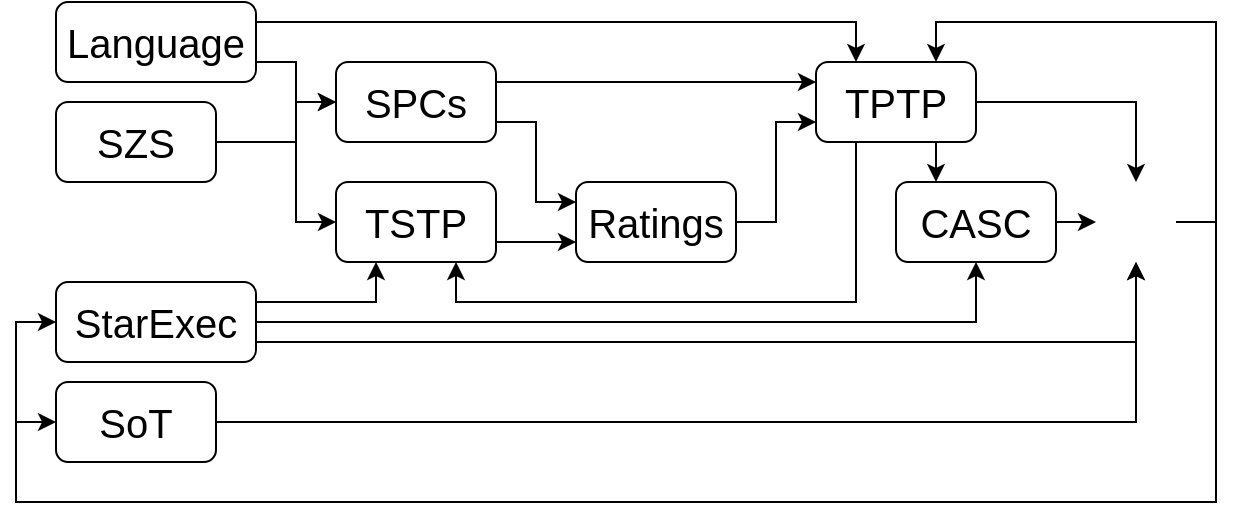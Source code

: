 <mxfile version="23.1.5" type="device">
  <diagram name="Page-1" id="uqgvIvUCK6CzbPvATyQK">
    <mxGraphModel dx="1114" dy="854" grid="1" gridSize="10" guides="1" tooltips="1" connect="1" arrows="1" fold="1" page="1" pageScale="1" pageWidth="1100" pageHeight="850" math="0" shadow="0">
      <root>
        <mxCell id="0" />
        <mxCell id="1" parent="0" />
        <mxCell id="HshRdWOyy7-usdvPD1zY-7" value="" style="group" parent="1" vertex="1" connectable="0">
          <mxGeometry x="540" y="190" width="80" height="40" as="geometry" />
        </mxCell>
        <mxCell id="HshRdWOyy7-usdvPD1zY-4" value="" style="rounded=1;whiteSpace=wrap;html=1;" parent="HshRdWOyy7-usdvPD1zY-7" vertex="1">
          <mxGeometry width="80" height="40" as="geometry" />
        </mxCell>
        <mxCell id="HshRdWOyy7-usdvPD1zY-6" value="&lt;font style=&quot;font-size: 20px;&quot;&gt;CASC&lt;/font&gt;" style="text;html=1;strokeColor=none;fillColor=none;align=center;verticalAlign=middle;whiteSpace=wrap;rounded=0;" parent="HshRdWOyy7-usdvPD1zY-7" vertex="1">
          <mxGeometry x="10" y="5" width="60" height="30" as="geometry" />
        </mxCell>
        <mxCell id="HshRdWOyy7-usdvPD1zY-8" value="" style="group" parent="1" vertex="1" connectable="0">
          <mxGeometry x="260" y="190" width="80" height="40" as="geometry" />
        </mxCell>
        <mxCell id="HshRdWOyy7-usdvPD1zY-9" value="" style="rounded=1;whiteSpace=wrap;html=1;" parent="HshRdWOyy7-usdvPD1zY-8" vertex="1">
          <mxGeometry width="80" height="40" as="geometry" />
        </mxCell>
        <mxCell id="HshRdWOyy7-usdvPD1zY-10" value="&lt;font style=&quot;font-size: 20px;&quot;&gt;TSTP&lt;/font&gt;" style="text;html=1;strokeColor=none;fillColor=none;align=center;verticalAlign=middle;whiteSpace=wrap;rounded=0;" parent="HshRdWOyy7-usdvPD1zY-8" vertex="1">
          <mxGeometry x="10" y="5" width="60" height="30" as="geometry" />
        </mxCell>
        <mxCell id="HshRdWOyy7-usdvPD1zY-11" value="" style="group" parent="1" vertex="1" connectable="0">
          <mxGeometry x="500" y="130" width="80" height="40" as="geometry" />
        </mxCell>
        <mxCell id="HshRdWOyy7-usdvPD1zY-12" value="" style="rounded=1;whiteSpace=wrap;html=1;" parent="HshRdWOyy7-usdvPD1zY-11" vertex="1">
          <mxGeometry width="80" height="40" as="geometry" />
        </mxCell>
        <mxCell id="HshRdWOyy7-usdvPD1zY-13" value="&lt;font style=&quot;font-size: 20px;&quot;&gt;TPTP&lt;/font&gt;" style="text;html=1;strokeColor=none;fillColor=none;align=center;verticalAlign=middle;whiteSpace=wrap;rounded=0;" parent="HshRdWOyy7-usdvPD1zY-11" vertex="1">
          <mxGeometry x="10" y="5" width="60" height="30" as="geometry" />
        </mxCell>
        <mxCell id="HshRdWOyy7-usdvPD1zY-14" value="" style="group" parent="1" vertex="1" connectable="0">
          <mxGeometry x="380" y="190" width="80" height="40" as="geometry" />
        </mxCell>
        <mxCell id="HshRdWOyy7-usdvPD1zY-15" value="" style="rounded=1;whiteSpace=wrap;html=1;" parent="HshRdWOyy7-usdvPD1zY-14" vertex="1">
          <mxGeometry width="80" height="40" as="geometry" />
        </mxCell>
        <mxCell id="HshRdWOyy7-usdvPD1zY-16" value="&lt;font style=&quot;font-size: 20px;&quot;&gt;Ratings&lt;/font&gt;" style="text;html=1;strokeColor=none;fillColor=none;align=center;verticalAlign=middle;whiteSpace=wrap;rounded=0;" parent="HshRdWOyy7-usdvPD1zY-14" vertex="1">
          <mxGeometry x="10" y="5" width="60" height="30" as="geometry" />
        </mxCell>
        <mxCell id="HshRdWOyy7-usdvPD1zY-17" value="" style="group" parent="1" vertex="1" connectable="0">
          <mxGeometry x="120" y="100" width="100" height="40" as="geometry" />
        </mxCell>
        <mxCell id="HshRdWOyy7-usdvPD1zY-18" value="" style="rounded=1;whiteSpace=wrap;html=1;" parent="HshRdWOyy7-usdvPD1zY-17" vertex="1">
          <mxGeometry width="100" height="40" as="geometry" />
        </mxCell>
        <mxCell id="HshRdWOyy7-usdvPD1zY-19" value="&lt;font style=&quot;font-size: 20px;&quot;&gt;Language&lt;/font&gt;" style="text;html=1;strokeColor=none;fillColor=none;align=center;verticalAlign=middle;whiteSpace=wrap;rounded=0;" parent="HshRdWOyy7-usdvPD1zY-17" vertex="1">
          <mxGeometry x="20" y="5" width="60" height="30" as="geometry" />
        </mxCell>
        <mxCell id="HshRdWOyy7-usdvPD1zY-20" value="" style="group" parent="1" vertex="1" connectable="0">
          <mxGeometry x="120" y="290" width="80" height="40" as="geometry" />
        </mxCell>
        <mxCell id="HshRdWOyy7-usdvPD1zY-21" value="" style="rounded=1;whiteSpace=wrap;html=1;" parent="HshRdWOyy7-usdvPD1zY-20" vertex="1">
          <mxGeometry width="80" height="40" as="geometry" />
        </mxCell>
        <mxCell id="HshRdWOyy7-usdvPD1zY-22" value="&lt;font style=&quot;font-size: 20px;&quot;&gt;SoT&lt;/font&gt;" style="text;html=1;strokeColor=none;fillColor=none;align=center;verticalAlign=middle;whiteSpace=wrap;rounded=0;" parent="HshRdWOyy7-usdvPD1zY-20" vertex="1">
          <mxGeometry x="10" y="5" width="60" height="30" as="geometry" />
        </mxCell>
        <mxCell id="HshRdWOyy7-usdvPD1zY-23" value="" style="group" parent="1" vertex="1" connectable="0">
          <mxGeometry x="260" y="130" width="80" height="40" as="geometry" />
        </mxCell>
        <mxCell id="HshRdWOyy7-usdvPD1zY-24" value="" style="rounded=1;whiteSpace=wrap;html=1;" parent="HshRdWOyy7-usdvPD1zY-23" vertex="1">
          <mxGeometry width="80" height="40" as="geometry" />
        </mxCell>
        <mxCell id="HshRdWOyy7-usdvPD1zY-25" value="&lt;font style=&quot;font-size: 20px;&quot;&gt;SPCs&lt;/font&gt;" style="text;html=1;strokeColor=none;fillColor=none;align=center;verticalAlign=middle;whiteSpace=wrap;rounded=0;" parent="HshRdWOyy7-usdvPD1zY-23" vertex="1">
          <mxGeometry x="10" y="5" width="60" height="30" as="geometry" />
        </mxCell>
        <mxCell id="HshRdWOyy7-usdvPD1zY-26" value="" style="group" parent="1" vertex="1" connectable="0">
          <mxGeometry x="120" y="150" width="80" height="40" as="geometry" />
        </mxCell>
        <mxCell id="HshRdWOyy7-usdvPD1zY-27" value="" style="rounded=1;whiteSpace=wrap;html=1;" parent="HshRdWOyy7-usdvPD1zY-26" vertex="1">
          <mxGeometry width="80" height="40" as="geometry" />
        </mxCell>
        <mxCell id="HshRdWOyy7-usdvPD1zY-28" value="&lt;font style=&quot;font-size: 20px;&quot;&gt;SZS&lt;/font&gt;" style="text;html=1;strokeColor=none;fillColor=none;align=center;verticalAlign=middle;whiteSpace=wrap;rounded=0;" parent="HshRdWOyy7-usdvPD1zY-26" vertex="1">
          <mxGeometry x="10" y="5" width="60" height="30" as="geometry" />
        </mxCell>
        <mxCell id="HshRdWOyy7-usdvPD1zY-33" value="" style="group" parent="1" vertex="1" connectable="0">
          <mxGeometry x="120" y="240" width="100" height="40" as="geometry" />
        </mxCell>
        <mxCell id="HshRdWOyy7-usdvPD1zY-31" value="" style="rounded=1;whiteSpace=wrap;html=1;" parent="HshRdWOyy7-usdvPD1zY-33" vertex="1">
          <mxGeometry width="100" height="40" as="geometry" />
        </mxCell>
        <mxCell id="HshRdWOyy7-usdvPD1zY-32" value="&lt;font style=&quot;font-size: 20px;&quot;&gt;StarExec&lt;/font&gt;" style="text;html=1;strokeColor=none;fillColor=none;align=center;verticalAlign=middle;whiteSpace=wrap;rounded=0;" parent="HshRdWOyy7-usdvPD1zY-33" vertex="1">
          <mxGeometry x="20" y="5" width="60" height="30" as="geometry" />
        </mxCell>
        <mxCell id="HshRdWOyy7-usdvPD1zY-38" style="edgeStyle=orthogonalEdgeStyle;rounded=0;orthogonalLoop=1;jettySize=auto;html=1;exitX=1;exitY=0.5;exitDx=0;exitDy=0;entryX=0.25;entryY=1;entryDx=0;entryDy=0;" parent="1" source="HshRdWOyy7-usdvPD1zY-31" target="HshRdWOyy7-usdvPD1zY-9" edge="1">
          <mxGeometry relative="1" as="geometry">
            <Array as="points">
              <mxPoint x="220" y="250" />
              <mxPoint x="280" y="250" />
            </Array>
          </mxGeometry>
        </mxCell>
        <mxCell id="HshRdWOyy7-usdvPD1zY-39" style="edgeStyle=orthogonalEdgeStyle;rounded=0;orthogonalLoop=1;jettySize=auto;html=1;exitX=1;exitY=0.5;exitDx=0;exitDy=0;" parent="1" edge="1">
          <mxGeometry relative="1" as="geometry">
            <mxPoint x="220" y="255" as="sourcePoint" />
            <mxPoint x="580" y="230" as="targetPoint" />
            <Array as="points">
              <mxPoint x="220" y="260" />
              <mxPoint x="580" y="260" />
              <mxPoint x="580" y="230" />
            </Array>
          </mxGeometry>
        </mxCell>
        <mxCell id="HshRdWOyy7-usdvPD1zY-43" style="edgeStyle=orthogonalEdgeStyle;rounded=0;orthogonalLoop=1;jettySize=auto;html=1;exitX=1;exitY=0.5;exitDx=0;exitDy=0;entryX=0.25;entryY=0;entryDx=0;entryDy=0;" parent="1" source="HshRdWOyy7-usdvPD1zY-18" target="HshRdWOyy7-usdvPD1zY-12" edge="1">
          <mxGeometry relative="1" as="geometry">
            <mxPoint x="280" y="120" as="sourcePoint" />
            <mxPoint x="500" y="120" as="targetPoint" />
            <Array as="points">
              <mxPoint x="220" y="110" />
              <mxPoint x="520" y="110" />
            </Array>
          </mxGeometry>
        </mxCell>
        <mxCell id="HshRdWOyy7-usdvPD1zY-48" style="edgeStyle=orthogonalEdgeStyle;rounded=0;orthogonalLoop=1;jettySize=auto;html=1;exitX=0.75;exitY=1;exitDx=0;exitDy=0;entryX=0.25;entryY=0;entryDx=0;entryDy=0;" parent="1" source="HshRdWOyy7-usdvPD1zY-12" target="HshRdWOyy7-usdvPD1zY-4" edge="1">
          <mxGeometry relative="1" as="geometry">
            <Array as="points">
              <mxPoint x="560" y="180" />
              <mxPoint x="560" y="180" />
            </Array>
          </mxGeometry>
        </mxCell>
        <mxCell id="HshRdWOyy7-usdvPD1zY-49" style="edgeStyle=orthogonalEdgeStyle;rounded=0;orthogonalLoop=1;jettySize=auto;html=1;exitX=1;exitY=0.5;exitDx=0;exitDy=0;" parent="1" source="HshRdWOyy7-usdvPD1zY-9" edge="1">
          <mxGeometry relative="1" as="geometry">
            <mxPoint x="380" y="220" as="targetPoint" />
            <Array as="points">
              <mxPoint x="340" y="220" />
              <mxPoint x="380" y="220" />
            </Array>
          </mxGeometry>
        </mxCell>
        <mxCell id="HshRdWOyy7-usdvPD1zY-51" style="edgeStyle=orthogonalEdgeStyle;rounded=0;orthogonalLoop=1;jettySize=auto;html=1;exitX=1;exitY=0.5;exitDx=0;exitDy=0;entryX=0;entryY=0.5;entryDx=0;entryDy=0;" parent="1" source="HshRdWOyy7-usdvPD1zY-18" target="HshRdWOyy7-usdvPD1zY-24" edge="1">
          <mxGeometry relative="1" as="geometry">
            <mxPoint x="250" y="160" as="targetPoint" />
            <Array as="points">
              <mxPoint x="220" y="130" />
              <mxPoint x="240" y="130" />
              <mxPoint x="240" y="150" />
            </Array>
          </mxGeometry>
        </mxCell>
        <mxCell id="HshRdWOyy7-usdvPD1zY-56" style="edgeStyle=orthogonalEdgeStyle;rounded=0;orthogonalLoop=1;jettySize=auto;html=1;exitX=1;exitY=0.5;exitDx=0;exitDy=0;entryX=0.5;entryY=1;entryDx=0;entryDy=0;" parent="1" target="HshRdWOyy7-usdvPD1zY-54" edge="1">
          <mxGeometry relative="1" as="geometry">
            <mxPoint x="660" y="240" as="targetPoint" />
            <Array as="points">
              <mxPoint x="200" y="310" />
              <mxPoint x="660" y="310" />
            </Array>
            <mxPoint x="200" y="320" as="sourcePoint" />
          </mxGeometry>
        </mxCell>
        <mxCell id="HshRdWOyy7-usdvPD1zY-63" style="edgeStyle=orthogonalEdgeStyle;rounded=0;orthogonalLoop=1;jettySize=auto;html=1;exitX=1;exitY=0.5;exitDx=0;exitDy=0;" parent="1" source="HshRdWOyy7-usdvPD1zY-27" target="HshRdWOyy7-usdvPD1zY-24" edge="1">
          <mxGeometry relative="1" as="geometry">
            <Array as="points">
              <mxPoint x="240" y="170" />
              <mxPoint x="240" y="150" />
            </Array>
          </mxGeometry>
        </mxCell>
        <mxCell id="HshRdWOyy7-usdvPD1zY-59" style="edgeStyle=orthogonalEdgeStyle;rounded=0;orthogonalLoop=1;jettySize=auto;html=1;exitX=1;exitY=0.5;exitDx=0;exitDy=0;entryX=0.5;entryY=0;entryDx=0;entryDy=0;" parent="1" source="HshRdWOyy7-usdvPD1zY-12" target="HshRdWOyy7-usdvPD1zY-54" edge="1">
          <mxGeometry relative="1" as="geometry">
            <mxPoint x="640.0" y="260" as="targetPoint" />
            <Array as="points">
              <mxPoint x="660" y="150" />
            </Array>
          </mxGeometry>
        </mxCell>
        <mxCell id="HshRdWOyy7-usdvPD1zY-64" style="edgeStyle=orthogonalEdgeStyle;rounded=0;orthogonalLoop=1;jettySize=auto;html=1;exitX=1;exitY=0.5;exitDx=0;exitDy=0;entryX=0;entryY=0.25;entryDx=0;entryDy=0;" parent="1" source="HshRdWOyy7-usdvPD1zY-24" target="HshRdWOyy7-usdvPD1zY-15" edge="1">
          <mxGeometry relative="1" as="geometry">
            <mxPoint x="400" y="190" as="targetPoint" />
            <Array as="points">
              <mxPoint x="340" y="160" />
              <mxPoint x="360" y="160" />
              <mxPoint x="360" y="200" />
            </Array>
          </mxGeometry>
        </mxCell>
        <mxCell id="EjhESEpVY920cTEGRdwG-1" style="edgeStyle=orthogonalEdgeStyle;rounded=0;orthogonalLoop=1;jettySize=auto;html=1;exitX=1;exitY=0.5;exitDx=0;exitDy=0;entryX=0.75;entryY=0;entryDx=0;entryDy=0;" parent="1" source="HshRdWOyy7-usdvPD1zY-54" target="HshRdWOyy7-usdvPD1zY-12" edge="1">
          <mxGeometry relative="1" as="geometry" />
        </mxCell>
        <mxCell id="1_SZiW82AIT0Dpd4MgSM-1" style="edgeStyle=orthogonalEdgeStyle;rounded=0;orthogonalLoop=1;jettySize=auto;html=1;exitX=1;exitY=0.5;exitDx=0;exitDy=0;entryX=0;entryY=0.5;entryDx=0;entryDy=0;" parent="1" source="HshRdWOyy7-usdvPD1zY-54" target="HshRdWOyy7-usdvPD1zY-31" edge="1">
          <mxGeometry relative="1" as="geometry">
            <Array as="points">
              <mxPoint x="700" y="210" />
              <mxPoint x="700" y="350" />
              <mxPoint x="100" y="350" />
              <mxPoint x="100" y="260" />
            </Array>
          </mxGeometry>
        </mxCell>
        <mxCell id="1_SZiW82AIT0Dpd4MgSM-2" style="edgeStyle=orthogonalEdgeStyle;rounded=0;orthogonalLoop=1;jettySize=auto;html=1;exitX=1;exitY=0.5;exitDx=0;exitDy=0;entryX=0;entryY=0.5;entryDx=0;entryDy=0;" parent="1" source="HshRdWOyy7-usdvPD1zY-54" target="HshRdWOyy7-usdvPD1zY-21" edge="1">
          <mxGeometry relative="1" as="geometry">
            <Array as="points">
              <mxPoint x="700" y="210" />
              <mxPoint x="700" y="350" />
              <mxPoint x="100" y="350" />
              <mxPoint x="100" y="310" />
            </Array>
          </mxGeometry>
        </mxCell>
        <mxCell id="HshRdWOyy7-usdvPD1zY-54" value="" style="shape=image;verticalLabelPosition=bottom;labelBackgroundColor=default;verticalAlign=top;aspect=fixed;imageAspect=0;image=https://www.svgheart.com/wp-content/uploads/2023/02/smiley-2_430-430-min.png;direction=east;" parent="1" vertex="1">
          <mxGeometry x="640" y="190" width="40" height="40" as="geometry" />
        </mxCell>
        <mxCell id="HshRdWOyy7-usdvPD1zY-71" style="edgeStyle=orthogonalEdgeStyle;rounded=0;orthogonalLoop=1;jettySize=auto;html=1;entryX=0.5;entryY=1;entryDx=0;entryDy=0;" parent="1" target="HshRdWOyy7-usdvPD1zY-54" edge="1">
          <mxGeometry relative="1" as="geometry">
            <Array as="points">
              <mxPoint x="660" y="270" />
            </Array>
            <mxPoint x="220" y="270" as="sourcePoint" />
            <mxPoint x="660" y="290" as="targetPoint" />
          </mxGeometry>
        </mxCell>
        <mxCell id="S1UkLQnfoMR8gj00tsSk-3" style="edgeStyle=orthogonalEdgeStyle;rounded=0;orthogonalLoop=1;jettySize=auto;html=1;exitX=0.25;exitY=1;exitDx=0;exitDy=0;entryX=0.75;entryY=1;entryDx=0;entryDy=0;" parent="1" source="HshRdWOyy7-usdvPD1zY-12" target="HshRdWOyy7-usdvPD1zY-9" edge="1">
          <mxGeometry relative="1" as="geometry" />
        </mxCell>
        <mxCell id="S1UkLQnfoMR8gj00tsSk-5" style="edgeStyle=orthogonalEdgeStyle;rounded=0;orthogonalLoop=1;jettySize=auto;html=1;exitX=1;exitY=0.5;exitDx=0;exitDy=0;" parent="1" source="HshRdWOyy7-usdvPD1zY-24" edge="1">
          <mxGeometry relative="1" as="geometry">
            <mxPoint x="500" y="140" as="targetPoint" />
            <Array as="points">
              <mxPoint x="340" y="140" />
              <mxPoint x="500" y="140" />
            </Array>
          </mxGeometry>
        </mxCell>
        <mxCell id="S1UkLQnfoMR8gj00tsSk-6" style="edgeStyle=orthogonalEdgeStyle;rounded=0;orthogonalLoop=1;jettySize=auto;html=1;exitX=1;exitY=0.5;exitDx=0;exitDy=0;entryX=0;entryY=0.75;entryDx=0;entryDy=0;" parent="1" source="HshRdWOyy7-usdvPD1zY-15" target="HshRdWOyy7-usdvPD1zY-12" edge="1">
          <mxGeometry relative="1" as="geometry">
            <Array as="points">
              <mxPoint x="480" y="210" />
              <mxPoint x="480" y="160" />
            </Array>
          </mxGeometry>
        </mxCell>
        <mxCell id="S1UkLQnfoMR8gj00tsSk-8" style="edgeStyle=orthogonalEdgeStyle;rounded=0;orthogonalLoop=1;jettySize=auto;html=1;exitX=1;exitY=0.5;exitDx=0;exitDy=0;entryX=0;entryY=0.5;entryDx=0;entryDy=0;" parent="1" source="HshRdWOyy7-usdvPD1zY-4" target="HshRdWOyy7-usdvPD1zY-54" edge="1">
          <mxGeometry relative="1" as="geometry" />
        </mxCell>
        <mxCell id="m4whkMWv8NW6VDoDJ7kn-1" style="edgeStyle=orthogonalEdgeStyle;rounded=0;orthogonalLoop=1;jettySize=auto;html=1;exitX=1;exitY=0.75;exitDx=0;exitDy=0;entryX=0;entryY=0.5;entryDx=0;entryDy=0;" edge="1" parent="1" source="HshRdWOyy7-usdvPD1zY-18" target="HshRdWOyy7-usdvPD1zY-9">
          <mxGeometry relative="1" as="geometry" />
        </mxCell>
      </root>
    </mxGraphModel>
  </diagram>
</mxfile>

